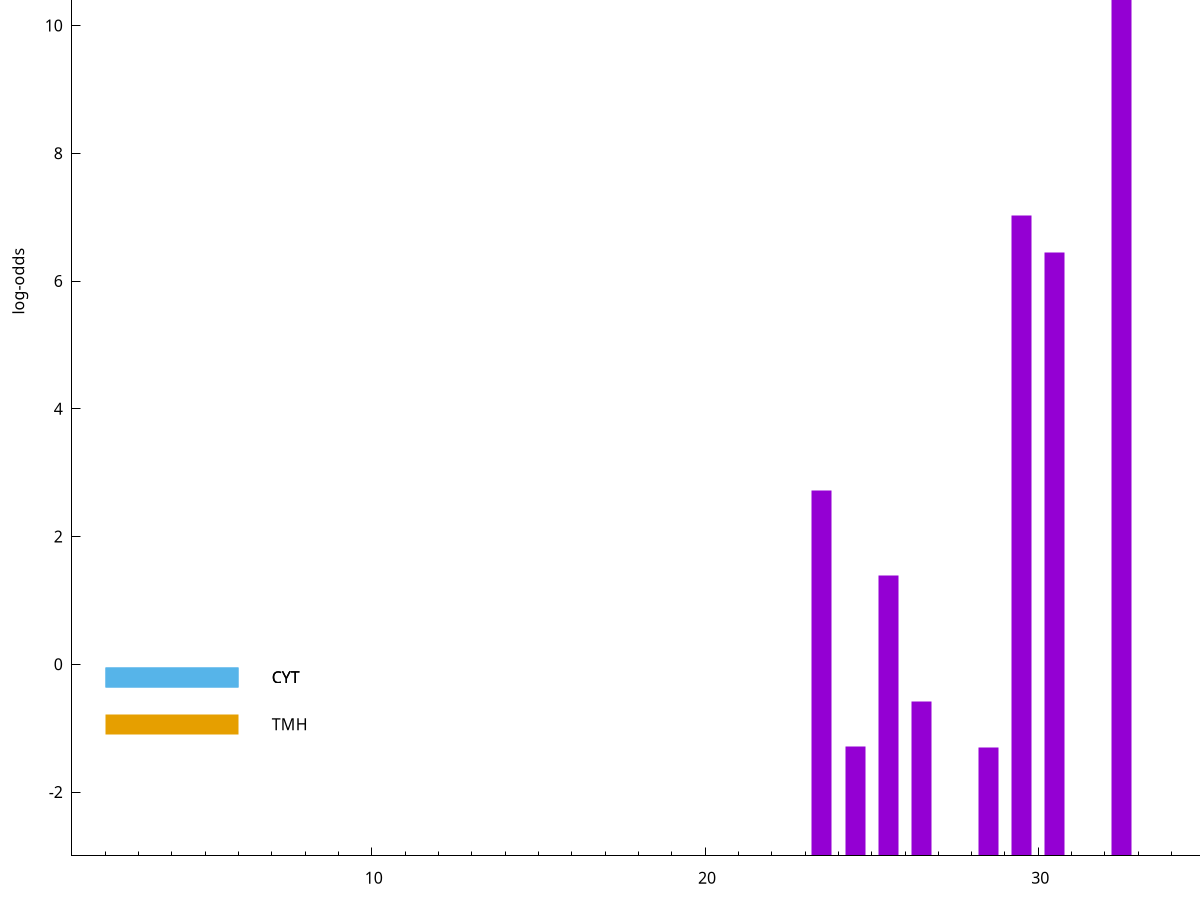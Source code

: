set title "LipoP predictions for SRR3987128.gff"
set size 2., 1.4
set xrange [1:70] 
set mxtics 10
set yrange [-3:15]
set y2range [0:18]
set ylabel "log-odds"
set term postscript eps color solid "Helvetica" 30
set output "SRR3987128.gff40.eps"
set arrow from 2,11.7111 to 6,11.7111 nohead lt 1 lw 20
set label "SpI" at 7,11.7111
set arrow from 2,-0.200913 to 6,-0.200913 nohead lt 3 lw 20
set label "CYT" at 7,-0.200913
set arrow from 2,-0.200913 to 6,-0.200913 nohead lt 3 lw 20
set label "CYT" at 7,-0.200913
set arrow from 2,-0.937061 to 6,-0.937061 nohead lt 4 lw 20
set label "TMH" at 7,-0.937061
set arrow from 2,11.7111 to 6,11.7111 nohead lt 1 lw 20
set label "SpI" at 7,11.7111
# NOTE: The scores below are the log-odds scores with the threshold
# NOTE: subtracted (a hack to make gnuplot make the histogram all
# NOTE: look nice).
plot "-" axes x1y2 title "" with impulses lt 1 lw 20
32.500000 14.609500
29.500000 10.020880
30.500000 9.447410
23.500000 5.724500
25.500000 4.386730
26.500000 2.425238
24.500000 1.716090
28.500000 1.699520
e
exit
